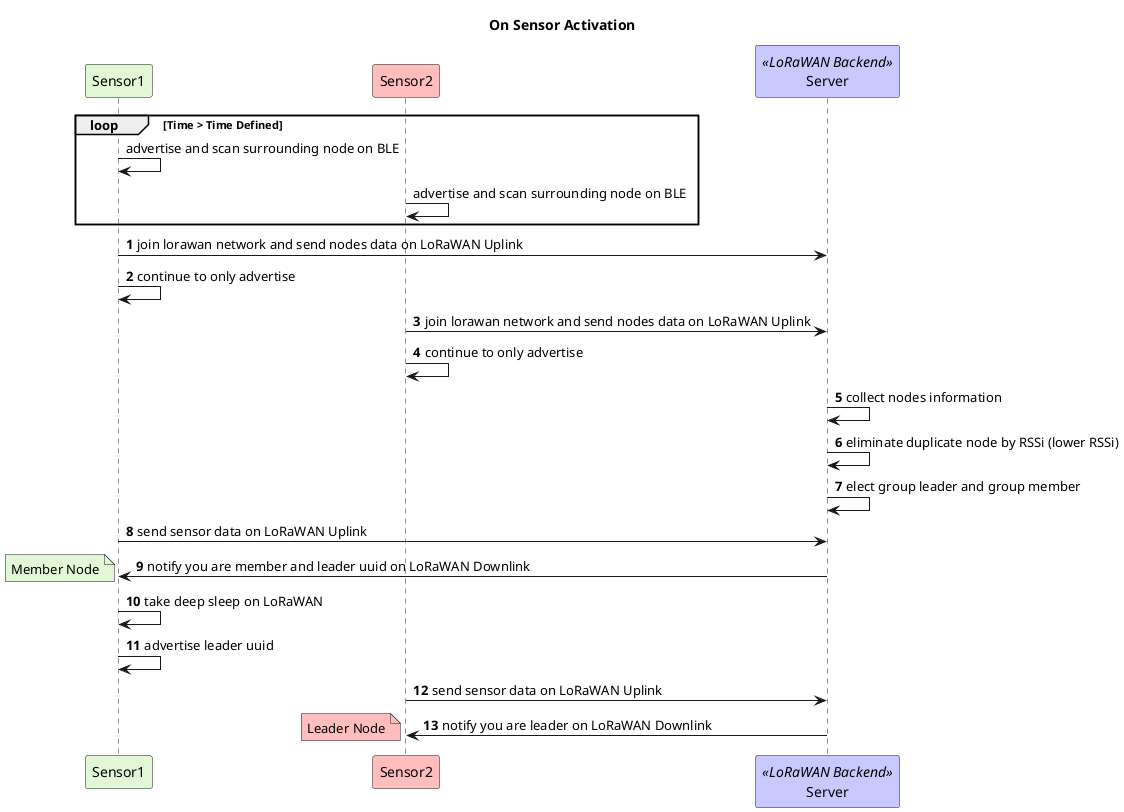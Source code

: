 @startuml
title On Sensor Activation
'Entity
participant Sensor1 as sensor1 #e1f7d5
participant Sensor2 as sensor2 #ffbdbd
participant Server as backend <<LoRaWAN Backend>> #c9c9ff
'Sequence
loop Time > Time Defined
    sensor1 -> sensor1: advertise and scan surrounding node on BLE
    sensor2 -> sensor2: advertise and scan surrounding node on BLE
end
autonumber
sensor1 -> backend: join lorawan network and send nodes data on LoRaWAN Uplink
sensor1 -> sensor1: continue to only advertise
sensor2 -> backend: join lorawan network and send nodes data on LoRaWAN Uplink
sensor2 -> sensor2: continue to only advertise

backend -> backend: collect nodes information
backend -> backend: eliminate duplicate node by RSSi (lower RSSi)
backend -> backend: elect group leader and group member

sensor1 -> backend: send sensor data on LoRaWAN Uplink
backend -> sensor1: notify you are member and leader uuid on LoRaWAN Downlink
note left #e1f7d5
Member Node
end note
sensor1 -> sensor1: take deep sleep on LoRaWAN
sensor1 -> sensor1: advertise leader uuid

sensor2 -> backend: send sensor data on LoRaWAN Uplink
backend -> sensor2: notify you are leader on LoRaWAN Downlink
note left #ffbdbd
Leader Node
end note
@enduml